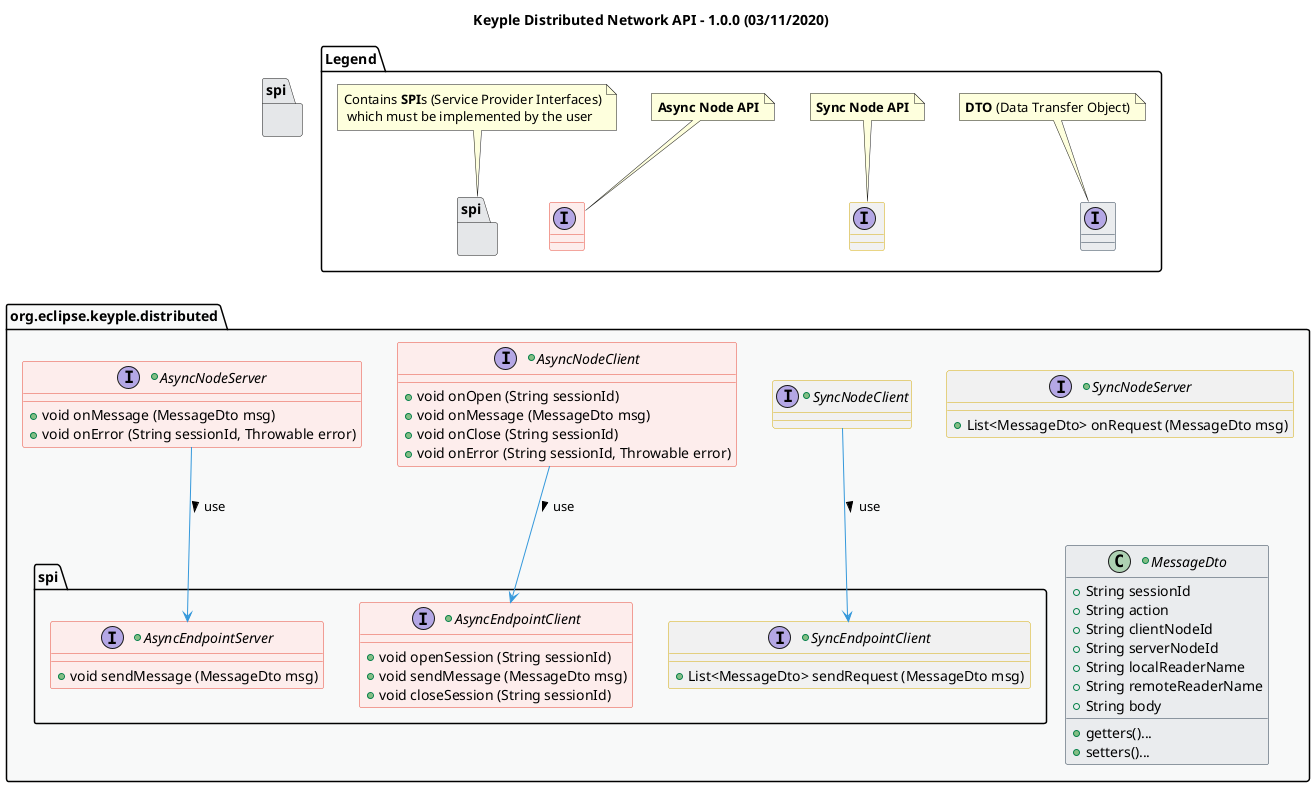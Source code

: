 @startuml
title
    Keyple Distributed Network API - 1.0.0 (03/11/2020)
end title

' == THEME ==

'Couleurs issues de : https://htmlcolorcodes.com/fr/tableau-de-couleur/tableau-de-couleur-design-plat/
!define C_GREY1 F8F9F9
!define C_GREY2 F2F3F4
!define C_GREY3 E5E7E9
!define C_GREY4 D7DBDD
!define C_GREY5 CACFD2
!define C_GREY6 BDC3C7
!define C_LINK 3498DB
!define C_USE 27AE60

skinparam Shadowing false
skinparam ClassFontStyle italic
skinparam ClassBorderColor #D4AC0D
skinparam stereotypeABorderColor #A9DCDF
skinparam stereotypeIBorderColor #B4A7E5
skinparam stereotypeCBorderColor #ADD1B2
skinparam stereotypeEBorderColor #EB93DF
' Red
skinparam ClassBackgroundColor<<red>> #FDEDEC
skinparam ClassBorderColor<<red>> #E74C3C
hide <<red>> stereotype
' Purple
skinparam ClassBackgroundColor<<purple>> #F4ECF7
skinparam ClassBorderColor<<purple>> #8E44AD
hide <<purple>> stereotype
' blue
skinparam ClassBackgroundColor<<blue>> #EBF5FB
skinparam ClassBorderColor<<blue>> #3498DB
hide <<blue>> stereotype
' Green
skinparam ClassBackgroundColor<<green>> #E9F7EF
skinparam ClassBorderColor<<green>> #27AE60
hide <<green>> stereotype
' Grey
skinparam ClassBackgroundColor<<grey>> #EAECEE
skinparam ClassBorderColor<<grey>> #2C3E50
hide <<grey>> stereotype

' == CONTENT ==

package Legend {
    interface " " as syncNodeApi
    note top of syncNodeApi : **Sync Node API**
    interface " " as asyncNodeApi <<red>>
    note top of asyncNodeApi : **Async Node API**
    interface " " as dtoApi <<grey>>
    note top of dtoApi : **DTO** (Data Transfer Object)
    package "spi" as legendSpi #C_GREY3 {}
    note top of legendSpi : Contains **SPI**s (Service Provider Interfaces)\n which must be implemented by the user
}

package "org.eclipse.keyple.distributed" as root {
    ' Nodes & Senders
    +interface AsyncNodeClient {
        +void onOpen (String sessionId)
        +void onMessage (MessageDto msg)
        +void onClose (String sessionId)
        +void onError (String sessionId, Throwable error)
    }
    +interface AsyncNodeServer {
        +void onMessage (MessageDto msg)
        +void onError (String sessionId, Throwable error)
    }
    +interface SyncNodeClient {
    }
    +interface SyncNodeServer {
        +List<MessageDto> onRequest (MessageDto msg)
    }
    ' SPI
    package spi {
        +interface AsyncEndpointClient {
            +void openSession (String sessionId)
            +void sendMessage (MessageDto msg)
            +void closeSession (String sessionId)
        }
        +interface AsyncEndpointServer {
            +void sendMessage (MessageDto msg)
        }
        +interface SyncEndpointClient {
            +List<MessageDto> sendRequest (MessageDto msg)
        }
    }
    ' DTO
    +class MessageDto {
        + String sessionId
        + String action
        + String clientNodeId
        + String serverNodeId
        + String localReaderName
        + String remoteReaderName
        + String body
        + getters()...
        + setters()...
    }
}

' Associations
SyncNodeClient --> SyncEndpointClient #C_LINK : use >
AsyncNodeClient --> AsyncEndpointClient #C_LINK : use >
AsyncNodeServer --> AsyncEndpointServer #C_LINK : use >

' == LAYOUT ==

dtoApi -[hidden]- SyncNodeServer
SyncNodeServer -[hidden]- MessageDto

syncNodeApi -[hidden]- SyncNodeClient
syncNodeApi -[hidden]- SyncNodeServer

asyncNodeApi -[hidden]- AsyncNodeClient
asyncNodeApi -[hidden]- AsyncNodeServer

' == STYLE ==

package root #C_GREY1 {}
package spi #C_GREY3 {}

AsyncNodeClient <<red>>
AsyncNodeServer <<red>>
AsyncEndpointClient <<red>>
AsyncEndpointServer <<red>>

MessageDto <<grey>>

@enduml